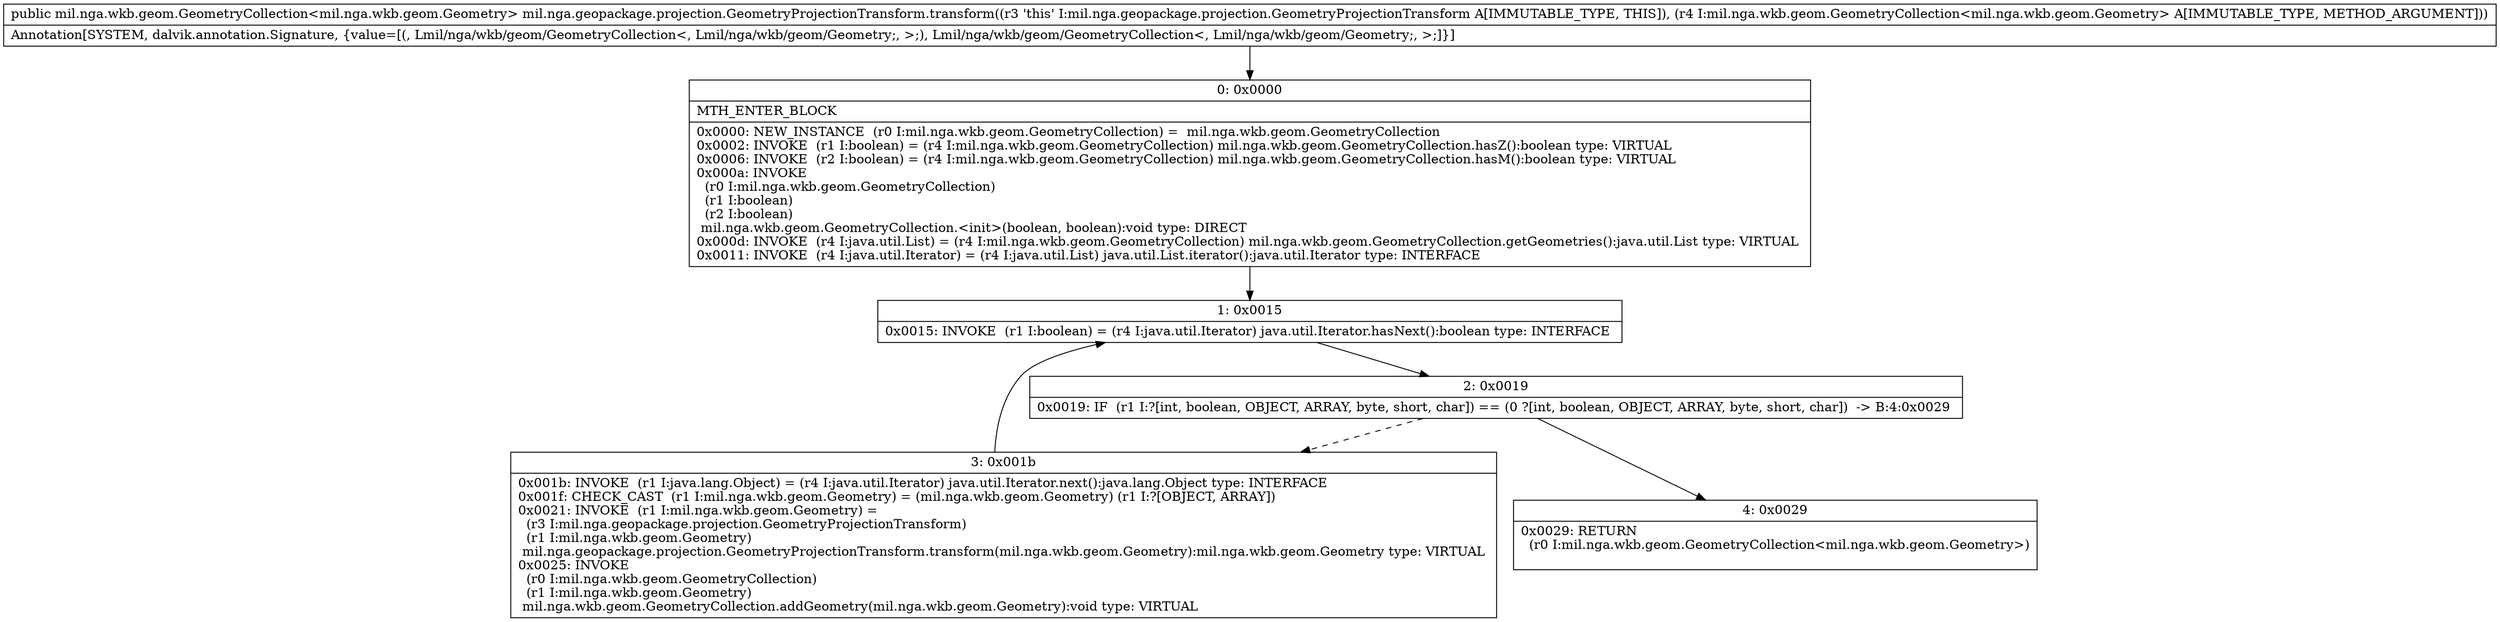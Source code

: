 digraph "CFG formil.nga.geopackage.projection.GeometryProjectionTransform.transform(Lmil\/nga\/wkb\/geom\/GeometryCollection;)Lmil\/nga\/wkb\/geom\/GeometryCollection;" {
Node_0 [shape=record,label="{0\:\ 0x0000|MTH_ENTER_BLOCK\l|0x0000: NEW_INSTANCE  (r0 I:mil.nga.wkb.geom.GeometryCollection) =  mil.nga.wkb.geom.GeometryCollection \l0x0002: INVOKE  (r1 I:boolean) = (r4 I:mil.nga.wkb.geom.GeometryCollection) mil.nga.wkb.geom.GeometryCollection.hasZ():boolean type: VIRTUAL \l0x0006: INVOKE  (r2 I:boolean) = (r4 I:mil.nga.wkb.geom.GeometryCollection) mil.nga.wkb.geom.GeometryCollection.hasM():boolean type: VIRTUAL \l0x000a: INVOKE  \l  (r0 I:mil.nga.wkb.geom.GeometryCollection)\l  (r1 I:boolean)\l  (r2 I:boolean)\l mil.nga.wkb.geom.GeometryCollection.\<init\>(boolean, boolean):void type: DIRECT \l0x000d: INVOKE  (r4 I:java.util.List) = (r4 I:mil.nga.wkb.geom.GeometryCollection) mil.nga.wkb.geom.GeometryCollection.getGeometries():java.util.List type: VIRTUAL \l0x0011: INVOKE  (r4 I:java.util.Iterator) = (r4 I:java.util.List) java.util.List.iterator():java.util.Iterator type: INTERFACE \l}"];
Node_1 [shape=record,label="{1\:\ 0x0015|0x0015: INVOKE  (r1 I:boolean) = (r4 I:java.util.Iterator) java.util.Iterator.hasNext():boolean type: INTERFACE \l}"];
Node_2 [shape=record,label="{2\:\ 0x0019|0x0019: IF  (r1 I:?[int, boolean, OBJECT, ARRAY, byte, short, char]) == (0 ?[int, boolean, OBJECT, ARRAY, byte, short, char])  \-\> B:4:0x0029 \l}"];
Node_3 [shape=record,label="{3\:\ 0x001b|0x001b: INVOKE  (r1 I:java.lang.Object) = (r4 I:java.util.Iterator) java.util.Iterator.next():java.lang.Object type: INTERFACE \l0x001f: CHECK_CAST  (r1 I:mil.nga.wkb.geom.Geometry) = (mil.nga.wkb.geom.Geometry) (r1 I:?[OBJECT, ARRAY]) \l0x0021: INVOKE  (r1 I:mil.nga.wkb.geom.Geometry) = \l  (r3 I:mil.nga.geopackage.projection.GeometryProjectionTransform)\l  (r1 I:mil.nga.wkb.geom.Geometry)\l mil.nga.geopackage.projection.GeometryProjectionTransform.transform(mil.nga.wkb.geom.Geometry):mil.nga.wkb.geom.Geometry type: VIRTUAL \l0x0025: INVOKE  \l  (r0 I:mil.nga.wkb.geom.GeometryCollection)\l  (r1 I:mil.nga.wkb.geom.Geometry)\l mil.nga.wkb.geom.GeometryCollection.addGeometry(mil.nga.wkb.geom.Geometry):void type: VIRTUAL \l}"];
Node_4 [shape=record,label="{4\:\ 0x0029|0x0029: RETURN  \l  (r0 I:mil.nga.wkb.geom.GeometryCollection\<mil.nga.wkb.geom.Geometry\>)\l \l}"];
MethodNode[shape=record,label="{public mil.nga.wkb.geom.GeometryCollection\<mil.nga.wkb.geom.Geometry\> mil.nga.geopackage.projection.GeometryProjectionTransform.transform((r3 'this' I:mil.nga.geopackage.projection.GeometryProjectionTransform A[IMMUTABLE_TYPE, THIS]), (r4 I:mil.nga.wkb.geom.GeometryCollection\<mil.nga.wkb.geom.Geometry\> A[IMMUTABLE_TYPE, METHOD_ARGUMENT]))  | Annotation[SYSTEM, dalvik.annotation.Signature, \{value=[(, Lmil\/nga\/wkb\/geom\/GeometryCollection\<, Lmil\/nga\/wkb\/geom\/Geometry;, \>;), Lmil\/nga\/wkb\/geom\/GeometryCollection\<, Lmil\/nga\/wkb\/geom\/Geometry;, \>;]\}]\l}"];
MethodNode -> Node_0;
Node_0 -> Node_1;
Node_1 -> Node_2;
Node_2 -> Node_3[style=dashed];
Node_2 -> Node_4;
Node_3 -> Node_1;
}

